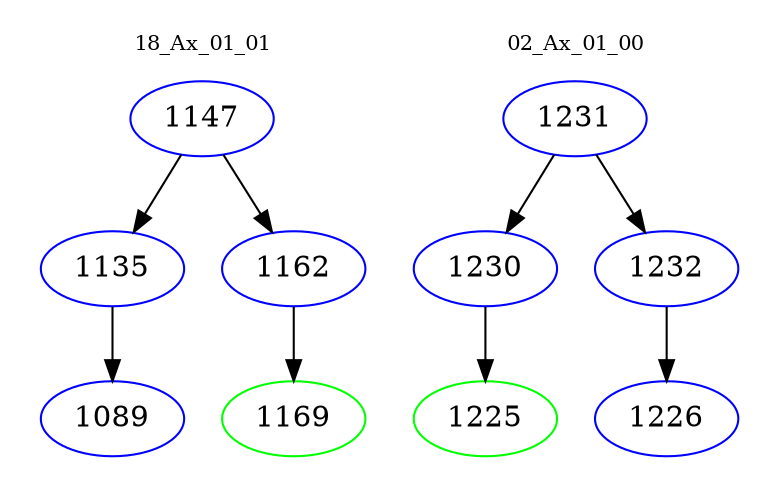 digraph{
subgraph cluster_0 {
color = white
label = "18_Ax_01_01";
fontsize=10;
T0_1147 [label="1147", color="blue"]
T0_1147 -> T0_1135 [color="black"]
T0_1135 [label="1135", color="blue"]
T0_1135 -> T0_1089 [color="black"]
T0_1089 [label="1089", color="blue"]
T0_1147 -> T0_1162 [color="black"]
T0_1162 [label="1162", color="blue"]
T0_1162 -> T0_1169 [color="black"]
T0_1169 [label="1169", color="green"]
}
subgraph cluster_1 {
color = white
label = "02_Ax_01_00";
fontsize=10;
T1_1231 [label="1231", color="blue"]
T1_1231 -> T1_1230 [color="black"]
T1_1230 [label="1230", color="blue"]
T1_1230 -> T1_1225 [color="black"]
T1_1225 [label="1225", color="green"]
T1_1231 -> T1_1232 [color="black"]
T1_1232 [label="1232", color="blue"]
T1_1232 -> T1_1226 [color="black"]
T1_1226 [label="1226", color="blue"]
}
}
